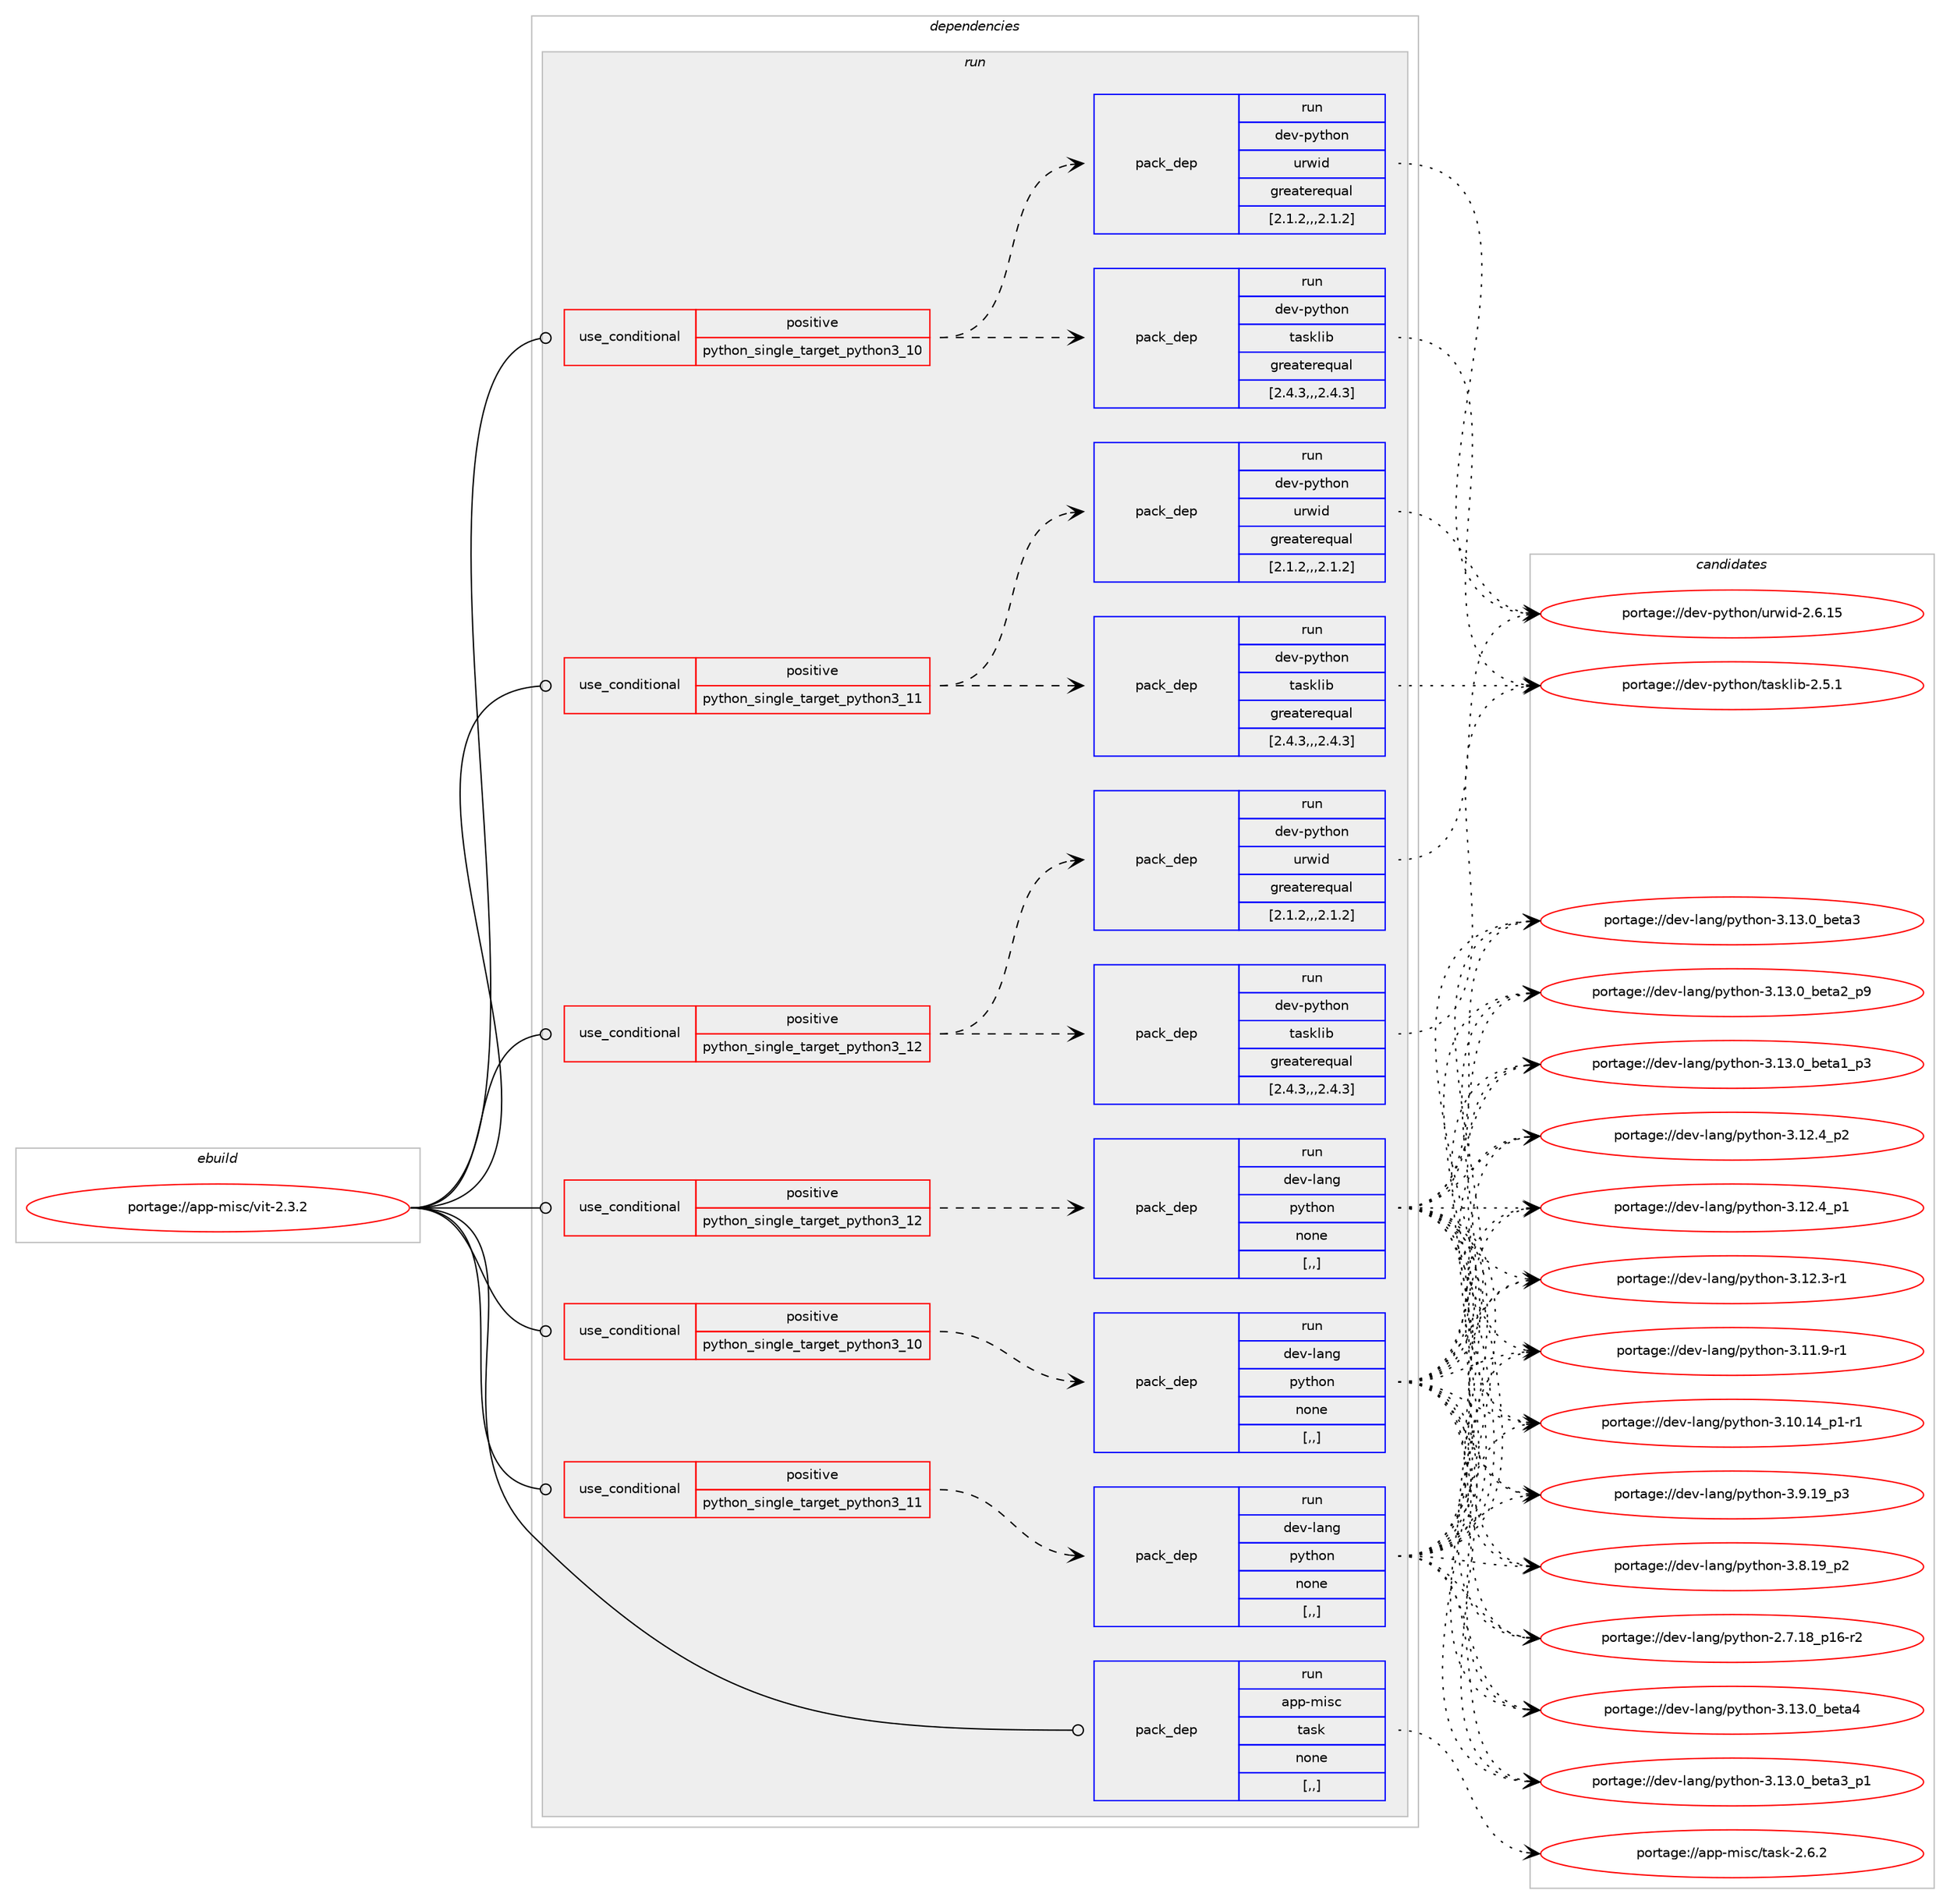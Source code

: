 digraph prolog {

# *************
# Graph options
# *************

newrank=true;
concentrate=true;
compound=true;
graph [rankdir=LR,fontname=Helvetica,fontsize=10,ranksep=1.5];#, ranksep=2.5, nodesep=0.2];
edge  [arrowhead=vee];
node  [fontname=Helvetica,fontsize=10];

# **********
# The ebuild
# **********

subgraph cluster_leftcol {
color=gray;
label=<<i>ebuild</i>>;
id [label="portage://app-misc/vit-2.3.2", color=red, width=4, href="../app-misc/vit-2.3.2.svg"];
}

# ****************
# The dependencies
# ****************

subgraph cluster_midcol {
color=gray;
label=<<i>dependencies</i>>;
subgraph cluster_compile {
fillcolor="#eeeeee";
style=filled;
label=<<i>compile</i>>;
}
subgraph cluster_compileandrun {
fillcolor="#eeeeee";
style=filled;
label=<<i>compile and run</i>>;
}
subgraph cluster_run {
fillcolor="#eeeeee";
style=filled;
label=<<i>run</i>>;
subgraph cond12882 {
dependency44667 [label=<<TABLE BORDER="0" CELLBORDER="1" CELLSPACING="0" CELLPADDING="4"><TR><TD ROWSPAN="3" CELLPADDING="10">use_conditional</TD></TR><TR><TD>positive</TD></TR><TR><TD>python_single_target_python3_10</TD></TR></TABLE>>, shape=none, color=red];
subgraph pack31374 {
dependency44668 [label=<<TABLE BORDER="0" CELLBORDER="1" CELLSPACING="0" CELLPADDING="4" WIDTH="220"><TR><TD ROWSPAN="6" CELLPADDING="30">pack_dep</TD></TR><TR><TD WIDTH="110">run</TD></TR><TR><TD>dev-lang</TD></TR><TR><TD>python</TD></TR><TR><TD>none</TD></TR><TR><TD>[,,]</TD></TR></TABLE>>, shape=none, color=blue];
}
dependency44667:e -> dependency44668:w [weight=20,style="dashed",arrowhead="vee"];
}
id:e -> dependency44667:w [weight=20,style="solid",arrowhead="odot"];
subgraph cond12883 {
dependency44669 [label=<<TABLE BORDER="0" CELLBORDER="1" CELLSPACING="0" CELLPADDING="4"><TR><TD ROWSPAN="3" CELLPADDING="10">use_conditional</TD></TR><TR><TD>positive</TD></TR><TR><TD>python_single_target_python3_10</TD></TR></TABLE>>, shape=none, color=red];
subgraph pack31375 {
dependency44670 [label=<<TABLE BORDER="0" CELLBORDER="1" CELLSPACING="0" CELLPADDING="4" WIDTH="220"><TR><TD ROWSPAN="6" CELLPADDING="30">pack_dep</TD></TR><TR><TD WIDTH="110">run</TD></TR><TR><TD>dev-python</TD></TR><TR><TD>tasklib</TD></TR><TR><TD>greaterequal</TD></TR><TR><TD>[2.4.3,,,2.4.3]</TD></TR></TABLE>>, shape=none, color=blue];
}
dependency44669:e -> dependency44670:w [weight=20,style="dashed",arrowhead="vee"];
subgraph pack31376 {
dependency44671 [label=<<TABLE BORDER="0" CELLBORDER="1" CELLSPACING="0" CELLPADDING="4" WIDTH="220"><TR><TD ROWSPAN="6" CELLPADDING="30">pack_dep</TD></TR><TR><TD WIDTH="110">run</TD></TR><TR><TD>dev-python</TD></TR><TR><TD>urwid</TD></TR><TR><TD>greaterequal</TD></TR><TR><TD>[2.1.2,,,2.1.2]</TD></TR></TABLE>>, shape=none, color=blue];
}
dependency44669:e -> dependency44671:w [weight=20,style="dashed",arrowhead="vee"];
}
id:e -> dependency44669:w [weight=20,style="solid",arrowhead="odot"];
subgraph cond12884 {
dependency44672 [label=<<TABLE BORDER="0" CELLBORDER="1" CELLSPACING="0" CELLPADDING="4"><TR><TD ROWSPAN="3" CELLPADDING="10">use_conditional</TD></TR><TR><TD>positive</TD></TR><TR><TD>python_single_target_python3_11</TD></TR></TABLE>>, shape=none, color=red];
subgraph pack31377 {
dependency44673 [label=<<TABLE BORDER="0" CELLBORDER="1" CELLSPACING="0" CELLPADDING="4" WIDTH="220"><TR><TD ROWSPAN="6" CELLPADDING="30">pack_dep</TD></TR><TR><TD WIDTH="110">run</TD></TR><TR><TD>dev-lang</TD></TR><TR><TD>python</TD></TR><TR><TD>none</TD></TR><TR><TD>[,,]</TD></TR></TABLE>>, shape=none, color=blue];
}
dependency44672:e -> dependency44673:w [weight=20,style="dashed",arrowhead="vee"];
}
id:e -> dependency44672:w [weight=20,style="solid",arrowhead="odot"];
subgraph cond12885 {
dependency44674 [label=<<TABLE BORDER="0" CELLBORDER="1" CELLSPACING="0" CELLPADDING="4"><TR><TD ROWSPAN="3" CELLPADDING="10">use_conditional</TD></TR><TR><TD>positive</TD></TR><TR><TD>python_single_target_python3_11</TD></TR></TABLE>>, shape=none, color=red];
subgraph pack31378 {
dependency44675 [label=<<TABLE BORDER="0" CELLBORDER="1" CELLSPACING="0" CELLPADDING="4" WIDTH="220"><TR><TD ROWSPAN="6" CELLPADDING="30">pack_dep</TD></TR><TR><TD WIDTH="110">run</TD></TR><TR><TD>dev-python</TD></TR><TR><TD>tasklib</TD></TR><TR><TD>greaterequal</TD></TR><TR><TD>[2.4.3,,,2.4.3]</TD></TR></TABLE>>, shape=none, color=blue];
}
dependency44674:e -> dependency44675:w [weight=20,style="dashed",arrowhead="vee"];
subgraph pack31379 {
dependency44676 [label=<<TABLE BORDER="0" CELLBORDER="1" CELLSPACING="0" CELLPADDING="4" WIDTH="220"><TR><TD ROWSPAN="6" CELLPADDING="30">pack_dep</TD></TR><TR><TD WIDTH="110">run</TD></TR><TR><TD>dev-python</TD></TR><TR><TD>urwid</TD></TR><TR><TD>greaterequal</TD></TR><TR><TD>[2.1.2,,,2.1.2]</TD></TR></TABLE>>, shape=none, color=blue];
}
dependency44674:e -> dependency44676:w [weight=20,style="dashed",arrowhead="vee"];
}
id:e -> dependency44674:w [weight=20,style="solid",arrowhead="odot"];
subgraph cond12886 {
dependency44677 [label=<<TABLE BORDER="0" CELLBORDER="1" CELLSPACING="0" CELLPADDING="4"><TR><TD ROWSPAN="3" CELLPADDING="10">use_conditional</TD></TR><TR><TD>positive</TD></TR><TR><TD>python_single_target_python3_12</TD></TR></TABLE>>, shape=none, color=red];
subgraph pack31380 {
dependency44678 [label=<<TABLE BORDER="0" CELLBORDER="1" CELLSPACING="0" CELLPADDING="4" WIDTH="220"><TR><TD ROWSPAN="6" CELLPADDING="30">pack_dep</TD></TR><TR><TD WIDTH="110">run</TD></TR><TR><TD>dev-lang</TD></TR><TR><TD>python</TD></TR><TR><TD>none</TD></TR><TR><TD>[,,]</TD></TR></TABLE>>, shape=none, color=blue];
}
dependency44677:e -> dependency44678:w [weight=20,style="dashed",arrowhead="vee"];
}
id:e -> dependency44677:w [weight=20,style="solid",arrowhead="odot"];
subgraph cond12887 {
dependency44679 [label=<<TABLE BORDER="0" CELLBORDER="1" CELLSPACING="0" CELLPADDING="4"><TR><TD ROWSPAN="3" CELLPADDING="10">use_conditional</TD></TR><TR><TD>positive</TD></TR><TR><TD>python_single_target_python3_12</TD></TR></TABLE>>, shape=none, color=red];
subgraph pack31381 {
dependency44680 [label=<<TABLE BORDER="0" CELLBORDER="1" CELLSPACING="0" CELLPADDING="4" WIDTH="220"><TR><TD ROWSPAN="6" CELLPADDING="30">pack_dep</TD></TR><TR><TD WIDTH="110">run</TD></TR><TR><TD>dev-python</TD></TR><TR><TD>tasklib</TD></TR><TR><TD>greaterequal</TD></TR><TR><TD>[2.4.3,,,2.4.3]</TD></TR></TABLE>>, shape=none, color=blue];
}
dependency44679:e -> dependency44680:w [weight=20,style="dashed",arrowhead="vee"];
subgraph pack31382 {
dependency44681 [label=<<TABLE BORDER="0" CELLBORDER="1" CELLSPACING="0" CELLPADDING="4" WIDTH="220"><TR><TD ROWSPAN="6" CELLPADDING="30">pack_dep</TD></TR><TR><TD WIDTH="110">run</TD></TR><TR><TD>dev-python</TD></TR><TR><TD>urwid</TD></TR><TR><TD>greaterequal</TD></TR><TR><TD>[2.1.2,,,2.1.2]</TD></TR></TABLE>>, shape=none, color=blue];
}
dependency44679:e -> dependency44681:w [weight=20,style="dashed",arrowhead="vee"];
}
id:e -> dependency44679:w [weight=20,style="solid",arrowhead="odot"];
subgraph pack31383 {
dependency44682 [label=<<TABLE BORDER="0" CELLBORDER="1" CELLSPACING="0" CELLPADDING="4" WIDTH="220"><TR><TD ROWSPAN="6" CELLPADDING="30">pack_dep</TD></TR><TR><TD WIDTH="110">run</TD></TR><TR><TD>app-misc</TD></TR><TR><TD>task</TD></TR><TR><TD>none</TD></TR><TR><TD>[,,]</TD></TR></TABLE>>, shape=none, color=blue];
}
id:e -> dependency44682:w [weight=20,style="solid",arrowhead="odot"];
}
}

# **************
# The candidates
# **************

subgraph cluster_choices {
rank=same;
color=gray;
label=<<i>candidates</i>>;

subgraph choice31374 {
color=black;
nodesep=1;
choice1001011184510897110103471121211161041111104551464951464895981011169752 [label="portage://dev-lang/python-3.13.0_beta4", color=red, width=4,href="../dev-lang/python-3.13.0_beta4.svg"];
choice10010111845108971101034711212111610411111045514649514648959810111697519511249 [label="portage://dev-lang/python-3.13.0_beta3_p1", color=red, width=4,href="../dev-lang/python-3.13.0_beta3_p1.svg"];
choice1001011184510897110103471121211161041111104551464951464895981011169751 [label="portage://dev-lang/python-3.13.0_beta3", color=red, width=4,href="../dev-lang/python-3.13.0_beta3.svg"];
choice10010111845108971101034711212111610411111045514649514648959810111697509511257 [label="portage://dev-lang/python-3.13.0_beta2_p9", color=red, width=4,href="../dev-lang/python-3.13.0_beta2_p9.svg"];
choice10010111845108971101034711212111610411111045514649514648959810111697499511251 [label="portage://dev-lang/python-3.13.0_beta1_p3", color=red, width=4,href="../dev-lang/python-3.13.0_beta1_p3.svg"];
choice100101118451089711010347112121116104111110455146495046529511250 [label="portage://dev-lang/python-3.12.4_p2", color=red, width=4,href="../dev-lang/python-3.12.4_p2.svg"];
choice100101118451089711010347112121116104111110455146495046529511249 [label="portage://dev-lang/python-3.12.4_p1", color=red, width=4,href="../dev-lang/python-3.12.4_p1.svg"];
choice100101118451089711010347112121116104111110455146495046514511449 [label="portage://dev-lang/python-3.12.3-r1", color=red, width=4,href="../dev-lang/python-3.12.3-r1.svg"];
choice100101118451089711010347112121116104111110455146494946574511449 [label="portage://dev-lang/python-3.11.9-r1", color=red, width=4,href="../dev-lang/python-3.11.9-r1.svg"];
choice100101118451089711010347112121116104111110455146494846495295112494511449 [label="portage://dev-lang/python-3.10.14_p1-r1", color=red, width=4,href="../dev-lang/python-3.10.14_p1-r1.svg"];
choice100101118451089711010347112121116104111110455146574649579511251 [label="portage://dev-lang/python-3.9.19_p3", color=red, width=4,href="../dev-lang/python-3.9.19_p3.svg"];
choice100101118451089711010347112121116104111110455146564649579511250 [label="portage://dev-lang/python-3.8.19_p2", color=red, width=4,href="../dev-lang/python-3.8.19_p2.svg"];
choice100101118451089711010347112121116104111110455046554649569511249544511450 [label="portage://dev-lang/python-2.7.18_p16-r2", color=red, width=4,href="../dev-lang/python-2.7.18_p16-r2.svg"];
dependency44668:e -> choice1001011184510897110103471121211161041111104551464951464895981011169752:w [style=dotted,weight="100"];
dependency44668:e -> choice10010111845108971101034711212111610411111045514649514648959810111697519511249:w [style=dotted,weight="100"];
dependency44668:e -> choice1001011184510897110103471121211161041111104551464951464895981011169751:w [style=dotted,weight="100"];
dependency44668:e -> choice10010111845108971101034711212111610411111045514649514648959810111697509511257:w [style=dotted,weight="100"];
dependency44668:e -> choice10010111845108971101034711212111610411111045514649514648959810111697499511251:w [style=dotted,weight="100"];
dependency44668:e -> choice100101118451089711010347112121116104111110455146495046529511250:w [style=dotted,weight="100"];
dependency44668:e -> choice100101118451089711010347112121116104111110455146495046529511249:w [style=dotted,weight="100"];
dependency44668:e -> choice100101118451089711010347112121116104111110455146495046514511449:w [style=dotted,weight="100"];
dependency44668:e -> choice100101118451089711010347112121116104111110455146494946574511449:w [style=dotted,weight="100"];
dependency44668:e -> choice100101118451089711010347112121116104111110455146494846495295112494511449:w [style=dotted,weight="100"];
dependency44668:e -> choice100101118451089711010347112121116104111110455146574649579511251:w [style=dotted,weight="100"];
dependency44668:e -> choice100101118451089711010347112121116104111110455146564649579511250:w [style=dotted,weight="100"];
dependency44668:e -> choice100101118451089711010347112121116104111110455046554649569511249544511450:w [style=dotted,weight="100"];
}
subgraph choice31375 {
color=black;
nodesep=1;
choice10010111845112121116104111110471169711510710810598455046534649 [label="portage://dev-python/tasklib-2.5.1", color=red, width=4,href="../dev-python/tasklib-2.5.1.svg"];
dependency44670:e -> choice10010111845112121116104111110471169711510710810598455046534649:w [style=dotted,weight="100"];
}
subgraph choice31376 {
color=black;
nodesep=1;
choice100101118451121211161041111104711711411910510045504654464953 [label="portage://dev-python/urwid-2.6.15", color=red, width=4,href="../dev-python/urwid-2.6.15.svg"];
dependency44671:e -> choice100101118451121211161041111104711711411910510045504654464953:w [style=dotted,weight="100"];
}
subgraph choice31377 {
color=black;
nodesep=1;
choice1001011184510897110103471121211161041111104551464951464895981011169752 [label="portage://dev-lang/python-3.13.0_beta4", color=red, width=4,href="../dev-lang/python-3.13.0_beta4.svg"];
choice10010111845108971101034711212111610411111045514649514648959810111697519511249 [label="portage://dev-lang/python-3.13.0_beta3_p1", color=red, width=4,href="../dev-lang/python-3.13.0_beta3_p1.svg"];
choice1001011184510897110103471121211161041111104551464951464895981011169751 [label="portage://dev-lang/python-3.13.0_beta3", color=red, width=4,href="../dev-lang/python-3.13.0_beta3.svg"];
choice10010111845108971101034711212111610411111045514649514648959810111697509511257 [label="portage://dev-lang/python-3.13.0_beta2_p9", color=red, width=4,href="../dev-lang/python-3.13.0_beta2_p9.svg"];
choice10010111845108971101034711212111610411111045514649514648959810111697499511251 [label="portage://dev-lang/python-3.13.0_beta1_p3", color=red, width=4,href="../dev-lang/python-3.13.0_beta1_p3.svg"];
choice100101118451089711010347112121116104111110455146495046529511250 [label="portage://dev-lang/python-3.12.4_p2", color=red, width=4,href="../dev-lang/python-3.12.4_p2.svg"];
choice100101118451089711010347112121116104111110455146495046529511249 [label="portage://dev-lang/python-3.12.4_p1", color=red, width=4,href="../dev-lang/python-3.12.4_p1.svg"];
choice100101118451089711010347112121116104111110455146495046514511449 [label="portage://dev-lang/python-3.12.3-r1", color=red, width=4,href="../dev-lang/python-3.12.3-r1.svg"];
choice100101118451089711010347112121116104111110455146494946574511449 [label="portage://dev-lang/python-3.11.9-r1", color=red, width=4,href="../dev-lang/python-3.11.9-r1.svg"];
choice100101118451089711010347112121116104111110455146494846495295112494511449 [label="portage://dev-lang/python-3.10.14_p1-r1", color=red, width=4,href="../dev-lang/python-3.10.14_p1-r1.svg"];
choice100101118451089711010347112121116104111110455146574649579511251 [label="portage://dev-lang/python-3.9.19_p3", color=red, width=4,href="../dev-lang/python-3.9.19_p3.svg"];
choice100101118451089711010347112121116104111110455146564649579511250 [label="portage://dev-lang/python-3.8.19_p2", color=red, width=4,href="../dev-lang/python-3.8.19_p2.svg"];
choice100101118451089711010347112121116104111110455046554649569511249544511450 [label="portage://dev-lang/python-2.7.18_p16-r2", color=red, width=4,href="../dev-lang/python-2.7.18_p16-r2.svg"];
dependency44673:e -> choice1001011184510897110103471121211161041111104551464951464895981011169752:w [style=dotted,weight="100"];
dependency44673:e -> choice10010111845108971101034711212111610411111045514649514648959810111697519511249:w [style=dotted,weight="100"];
dependency44673:e -> choice1001011184510897110103471121211161041111104551464951464895981011169751:w [style=dotted,weight="100"];
dependency44673:e -> choice10010111845108971101034711212111610411111045514649514648959810111697509511257:w [style=dotted,weight="100"];
dependency44673:e -> choice10010111845108971101034711212111610411111045514649514648959810111697499511251:w [style=dotted,weight="100"];
dependency44673:e -> choice100101118451089711010347112121116104111110455146495046529511250:w [style=dotted,weight="100"];
dependency44673:e -> choice100101118451089711010347112121116104111110455146495046529511249:w [style=dotted,weight="100"];
dependency44673:e -> choice100101118451089711010347112121116104111110455146495046514511449:w [style=dotted,weight="100"];
dependency44673:e -> choice100101118451089711010347112121116104111110455146494946574511449:w [style=dotted,weight="100"];
dependency44673:e -> choice100101118451089711010347112121116104111110455146494846495295112494511449:w [style=dotted,weight="100"];
dependency44673:e -> choice100101118451089711010347112121116104111110455146574649579511251:w [style=dotted,weight="100"];
dependency44673:e -> choice100101118451089711010347112121116104111110455146564649579511250:w [style=dotted,weight="100"];
dependency44673:e -> choice100101118451089711010347112121116104111110455046554649569511249544511450:w [style=dotted,weight="100"];
}
subgraph choice31378 {
color=black;
nodesep=1;
choice10010111845112121116104111110471169711510710810598455046534649 [label="portage://dev-python/tasklib-2.5.1", color=red, width=4,href="../dev-python/tasklib-2.5.1.svg"];
dependency44675:e -> choice10010111845112121116104111110471169711510710810598455046534649:w [style=dotted,weight="100"];
}
subgraph choice31379 {
color=black;
nodesep=1;
choice100101118451121211161041111104711711411910510045504654464953 [label="portage://dev-python/urwid-2.6.15", color=red, width=4,href="../dev-python/urwid-2.6.15.svg"];
dependency44676:e -> choice100101118451121211161041111104711711411910510045504654464953:w [style=dotted,weight="100"];
}
subgraph choice31380 {
color=black;
nodesep=1;
choice1001011184510897110103471121211161041111104551464951464895981011169752 [label="portage://dev-lang/python-3.13.0_beta4", color=red, width=4,href="../dev-lang/python-3.13.0_beta4.svg"];
choice10010111845108971101034711212111610411111045514649514648959810111697519511249 [label="portage://dev-lang/python-3.13.0_beta3_p1", color=red, width=4,href="../dev-lang/python-3.13.0_beta3_p1.svg"];
choice1001011184510897110103471121211161041111104551464951464895981011169751 [label="portage://dev-lang/python-3.13.0_beta3", color=red, width=4,href="../dev-lang/python-3.13.0_beta3.svg"];
choice10010111845108971101034711212111610411111045514649514648959810111697509511257 [label="portage://dev-lang/python-3.13.0_beta2_p9", color=red, width=4,href="../dev-lang/python-3.13.0_beta2_p9.svg"];
choice10010111845108971101034711212111610411111045514649514648959810111697499511251 [label="portage://dev-lang/python-3.13.0_beta1_p3", color=red, width=4,href="../dev-lang/python-3.13.0_beta1_p3.svg"];
choice100101118451089711010347112121116104111110455146495046529511250 [label="portage://dev-lang/python-3.12.4_p2", color=red, width=4,href="../dev-lang/python-3.12.4_p2.svg"];
choice100101118451089711010347112121116104111110455146495046529511249 [label="portage://dev-lang/python-3.12.4_p1", color=red, width=4,href="../dev-lang/python-3.12.4_p1.svg"];
choice100101118451089711010347112121116104111110455146495046514511449 [label="portage://dev-lang/python-3.12.3-r1", color=red, width=4,href="../dev-lang/python-3.12.3-r1.svg"];
choice100101118451089711010347112121116104111110455146494946574511449 [label="portage://dev-lang/python-3.11.9-r1", color=red, width=4,href="../dev-lang/python-3.11.9-r1.svg"];
choice100101118451089711010347112121116104111110455146494846495295112494511449 [label="portage://dev-lang/python-3.10.14_p1-r1", color=red, width=4,href="../dev-lang/python-3.10.14_p1-r1.svg"];
choice100101118451089711010347112121116104111110455146574649579511251 [label="portage://dev-lang/python-3.9.19_p3", color=red, width=4,href="../dev-lang/python-3.9.19_p3.svg"];
choice100101118451089711010347112121116104111110455146564649579511250 [label="portage://dev-lang/python-3.8.19_p2", color=red, width=4,href="../dev-lang/python-3.8.19_p2.svg"];
choice100101118451089711010347112121116104111110455046554649569511249544511450 [label="portage://dev-lang/python-2.7.18_p16-r2", color=red, width=4,href="../dev-lang/python-2.7.18_p16-r2.svg"];
dependency44678:e -> choice1001011184510897110103471121211161041111104551464951464895981011169752:w [style=dotted,weight="100"];
dependency44678:e -> choice10010111845108971101034711212111610411111045514649514648959810111697519511249:w [style=dotted,weight="100"];
dependency44678:e -> choice1001011184510897110103471121211161041111104551464951464895981011169751:w [style=dotted,weight="100"];
dependency44678:e -> choice10010111845108971101034711212111610411111045514649514648959810111697509511257:w [style=dotted,weight="100"];
dependency44678:e -> choice10010111845108971101034711212111610411111045514649514648959810111697499511251:w [style=dotted,weight="100"];
dependency44678:e -> choice100101118451089711010347112121116104111110455146495046529511250:w [style=dotted,weight="100"];
dependency44678:e -> choice100101118451089711010347112121116104111110455146495046529511249:w [style=dotted,weight="100"];
dependency44678:e -> choice100101118451089711010347112121116104111110455146495046514511449:w [style=dotted,weight="100"];
dependency44678:e -> choice100101118451089711010347112121116104111110455146494946574511449:w [style=dotted,weight="100"];
dependency44678:e -> choice100101118451089711010347112121116104111110455146494846495295112494511449:w [style=dotted,weight="100"];
dependency44678:e -> choice100101118451089711010347112121116104111110455146574649579511251:w [style=dotted,weight="100"];
dependency44678:e -> choice100101118451089711010347112121116104111110455146564649579511250:w [style=dotted,weight="100"];
dependency44678:e -> choice100101118451089711010347112121116104111110455046554649569511249544511450:w [style=dotted,weight="100"];
}
subgraph choice31381 {
color=black;
nodesep=1;
choice10010111845112121116104111110471169711510710810598455046534649 [label="portage://dev-python/tasklib-2.5.1", color=red, width=4,href="../dev-python/tasklib-2.5.1.svg"];
dependency44680:e -> choice10010111845112121116104111110471169711510710810598455046534649:w [style=dotted,weight="100"];
}
subgraph choice31382 {
color=black;
nodesep=1;
choice100101118451121211161041111104711711411910510045504654464953 [label="portage://dev-python/urwid-2.6.15", color=red, width=4,href="../dev-python/urwid-2.6.15.svg"];
dependency44681:e -> choice100101118451121211161041111104711711411910510045504654464953:w [style=dotted,weight="100"];
}
subgraph choice31383 {
color=black;
nodesep=1;
choice9711211245109105115994711697115107455046544650 [label="portage://app-misc/task-2.6.2", color=red, width=4,href="../app-misc/task-2.6.2.svg"];
dependency44682:e -> choice9711211245109105115994711697115107455046544650:w [style=dotted,weight="100"];
}
}

}
